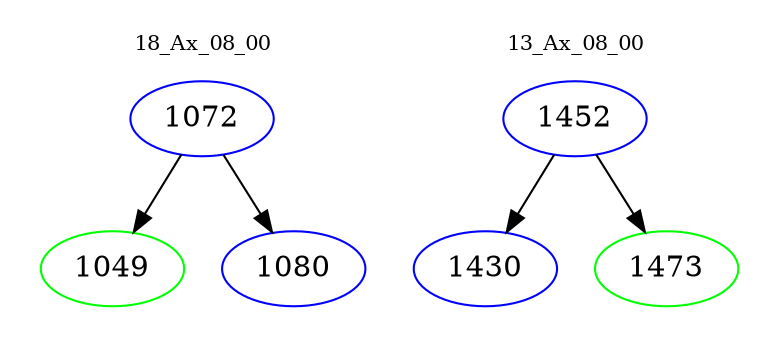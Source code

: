 digraph{
subgraph cluster_0 {
color = white
label = "18_Ax_08_00";
fontsize=10;
T0_1072 [label="1072", color="blue"]
T0_1072 -> T0_1049 [color="black"]
T0_1049 [label="1049", color="green"]
T0_1072 -> T0_1080 [color="black"]
T0_1080 [label="1080", color="blue"]
}
subgraph cluster_1 {
color = white
label = "13_Ax_08_00";
fontsize=10;
T1_1452 [label="1452", color="blue"]
T1_1452 -> T1_1430 [color="black"]
T1_1430 [label="1430", color="blue"]
T1_1452 -> T1_1473 [color="black"]
T1_1473 [label="1473", color="green"]
}
}
